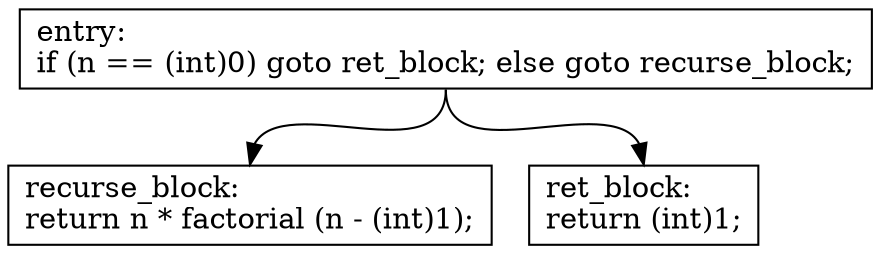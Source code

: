 digraph factorial {
	block_0 [shape=record,style=filled,fillcolor=white,label="{entry:\l\
if\ (n\ ==\ (int)0)\ goto\ ret_block;\ else\ goto\ recurse_block;\l\
}"];

	block_1 [shape=record,style=filled,fillcolor=white,label="{recurse_block:\l\
return\ n\ *\ factorial\ (n\ -\ (int)1);\l\
}"];

	block_2 [shape=record,style=filled,fillcolor=white,label="{ret_block:\l\
return\ (int)1;\l\
}"];

	block_0:s -> block_2:n;
	block_0:s -> block_1:n;
}
